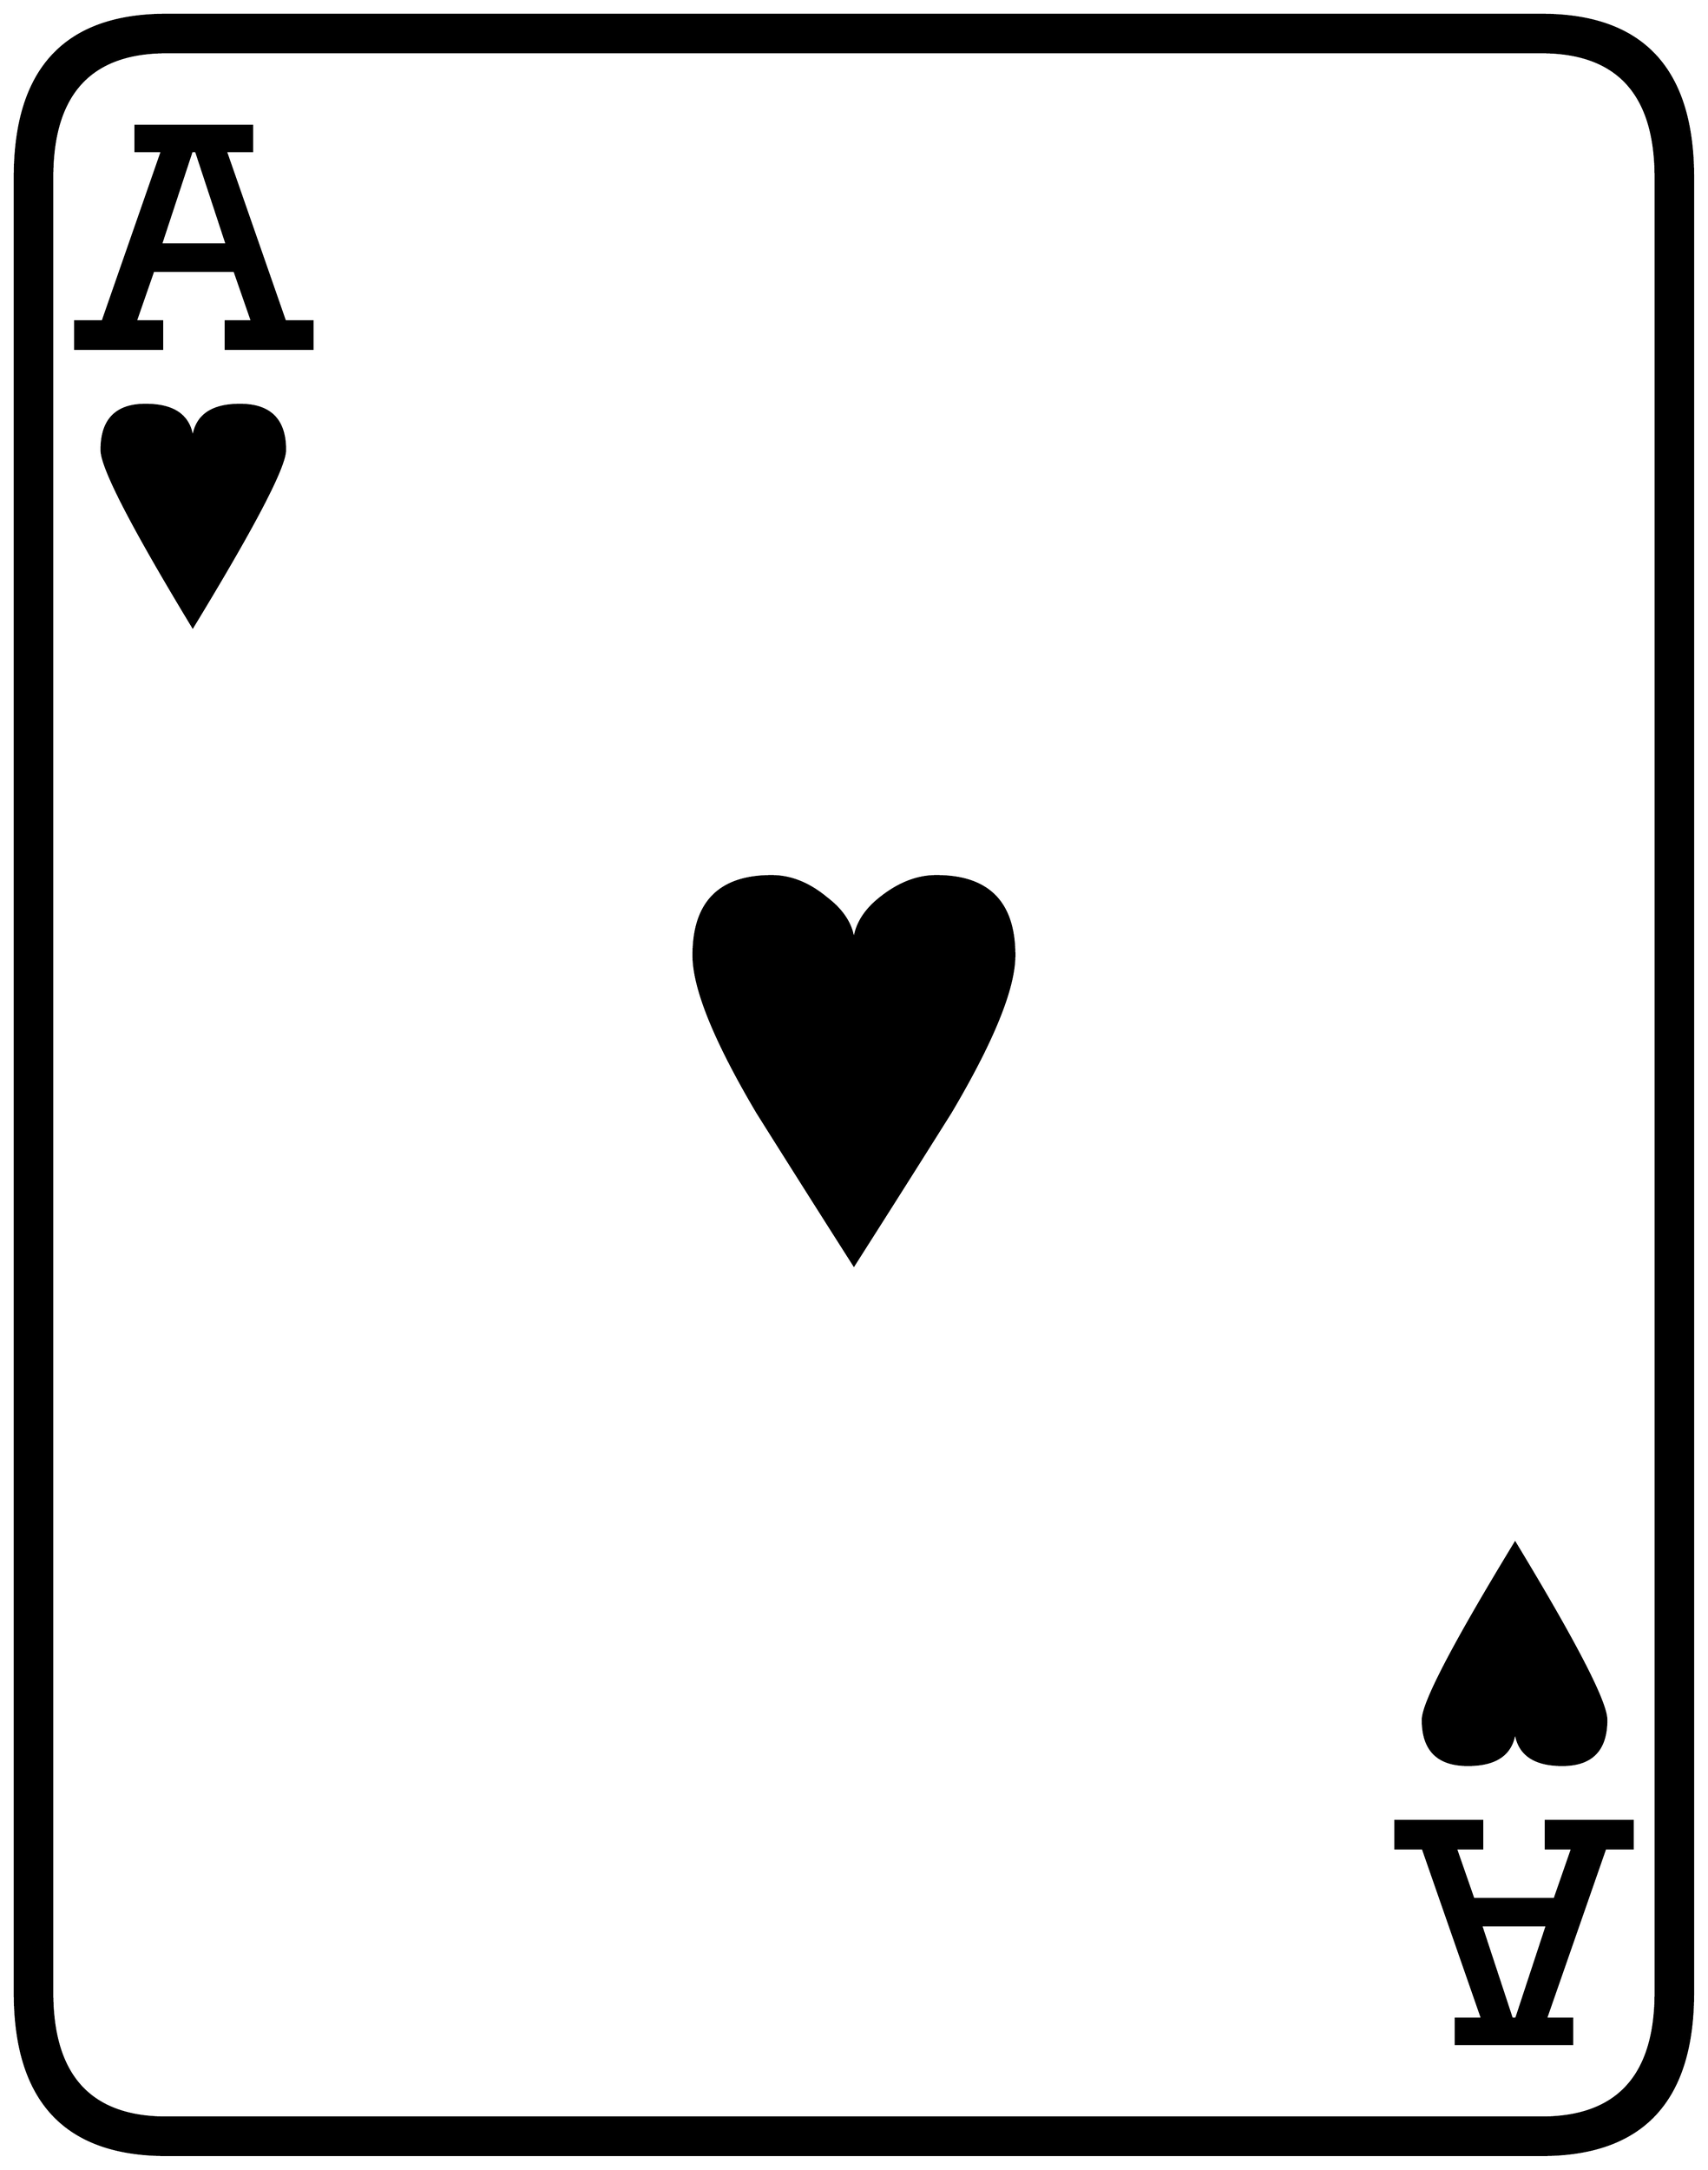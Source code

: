 


\begin{tikzpicture}[y=0.80pt, x=0.80pt, yscale=-1.0, xscale=1.0, inner sep=0pt, outer sep=0pt]
\begin{scope}[shift={(100.0,1706.0)},nonzero rule]
  \path[draw=.,fill=.,line width=1.600pt] (1578.0,244.0) .. controls
    (1578.0,342.667) and (1532.0,392.0) .. (1440.0,392.0) --
    (188.0,392.0) .. controls (96.0,392.0) and (50.0,342.667) ..
    (50.0,244.0) -- (50.0,-1408.0) .. controls (50.0,-1506.667)
    and (96.0,-1556.0) .. (188.0,-1556.0) -- (1440.0,-1556.0) ..
    controls (1532.0,-1556.0) and (1578.0,-1506.667) ..
    (1578.0,-1408.0) -- (1578.0,244.0) -- cycle(1544.0,244.0) --
    (1544.0,-1408.0) .. controls (1544.0,-1484.0) and
    (1509.333,-1522.0) .. (1440.0,-1522.0) -- (188.0,-1522.0) ..
    controls (118.667,-1522.0) and (84.0,-1484.0) ..
    (84.0,-1408.0) -- (84.0,244.0) .. controls (84.0,320.0) and
    (118.667,358.0) .. (188.0,358.0) -- (1440.0,358.0) .. controls
    (1509.333,358.0) and (1544.0,320.0) .. (1544.0,244.0) --
    cycle(321.0,-1252.0) -- (242.0,-1252.0) -- (242.0,-1277.0)
    -- (266.0,-1277.0) -- (250.0,-1323.0) -- (176.0,-1323.0) --
    (160.0,-1277.0) -- (184.0,-1277.0) -- (184.0,-1252.0) --
    (105.0,-1252.0) -- (105.0,-1277.0) -- (130.0,-1277.0) --
    (184.0,-1432.0) -- (160.0,-1432.0) -- (160.0,-1455.0) --
    (266.0,-1455.0) -- (266.0,-1432.0) -- (242.0,-1432.0) --
    (296.0,-1277.0) -- (321.0,-1277.0) -- (321.0,-1252.0) --
    cycle(1499.0,-4.0) .. controls (1499.0,23.333) and
    (1485.667,37.0) .. (1459.0,37.0) .. controls (1430.333,37.0) and
    (1416.0,24.667) .. (1416.0,0.0) .. controls (1416.0,24.667) and
    (1401.667,37.0) .. (1373.0,37.0) .. controls (1345.667,37.0) and
    (1332.0,23.333) .. (1332.0,-4.0) .. controls (1332.0,-19.333)
    and (1360.0,-73.0) .. (1416.0,-165.0) .. controls
    (1471.333,-73.667) and (1499.0,-20.0) .. (1499.0,-4.0) --
    cycle(960.0,-700.0) .. controls (960.0,-670.0) and
    (940.667,-622.333) .. (902.0,-557.0) .. controls (872.667,-510.333)
    and (843.333,-464.0) .. (814.0,-418.0) .. controls
    (784.667,-464.0) and (755.333,-510.333) .. (726.0,-557.0) ..
    controls (687.333,-622.333) and (668.0,-670.0) .. (668.0,-700.0)
    .. controls (668.0,-748.0) and (691.667,-772.0) ..
    (739.0,-772.0) .. controls (756.333,-772.0) and (773.0,-765.333)
    .. (789.0,-752.0) .. controls (805.667,-739.333) and
    (814.0,-724.667) .. (814.0,-708.0) .. controls (814.0,-724.667)
    and (822.0,-739.333) .. (838.0,-752.0) .. controls
    (854.667,-765.333) and (871.667,-772.0) .. (889.0,-772.0) ..
    controls (936.333,-772.0) and (960.0,-748.0) .. (960.0,-700.0)
    -- cycle(296.0,-1160.0) .. controls (296.0,-1144.667) and
    (268.0,-1091.0) .. (212.0,-999.0) .. controls
    (156.667,-1090.333) and (129.0,-1144.0) .. (129.0,-1160.0) ..
    controls (129.0,-1187.333) and (142.333,-1201.0) ..
    (169.0,-1201.0) .. controls (197.667,-1201.0) and
    (212.0,-1188.667) .. (212.0,-1164.0) .. controls
    (212.0,-1188.667) and (226.333,-1201.0) .. (255.0,-1201.0) ..
    controls (282.333,-1201.0) and (296.0,-1187.333) ..
    (296.0,-1160.0) -- cycle(1523.0,113.0) -- (1498.0,113.0) --
    (1444.0,268.0) -- (1468.0,268.0) -- (1468.0,291.0) --
    (1362.0,291.0) -- (1362.0,268.0) -- (1386.0,268.0) --
    (1332.0,113.0) -- (1307.0,113.0) -- (1307.0,88.0) --
    (1386.0,88.0) -- (1386.0,113.0) -- (1362.0,113.0) --
    (1378.0,159.0) -- (1452.0,159.0) -- (1468.0,113.0) --
    (1444.0,113.0) -- (1444.0,88.0) -- (1523.0,88.0) --
    (1523.0,113.0) -- cycle(243.0,-1347.0) -- (215.0,-1432.0) --
    (211.0,-1432.0) -- (183.0,-1347.0) -- (243.0,-1347.0) --
    cycle(1445.0,183.0) -- (1385.0,183.0) -- (1413.0,268.0) --
    (1417.0,268.0) -- (1445.0,183.0) -- cycle;
\end{scope}

\end{tikzpicture}

